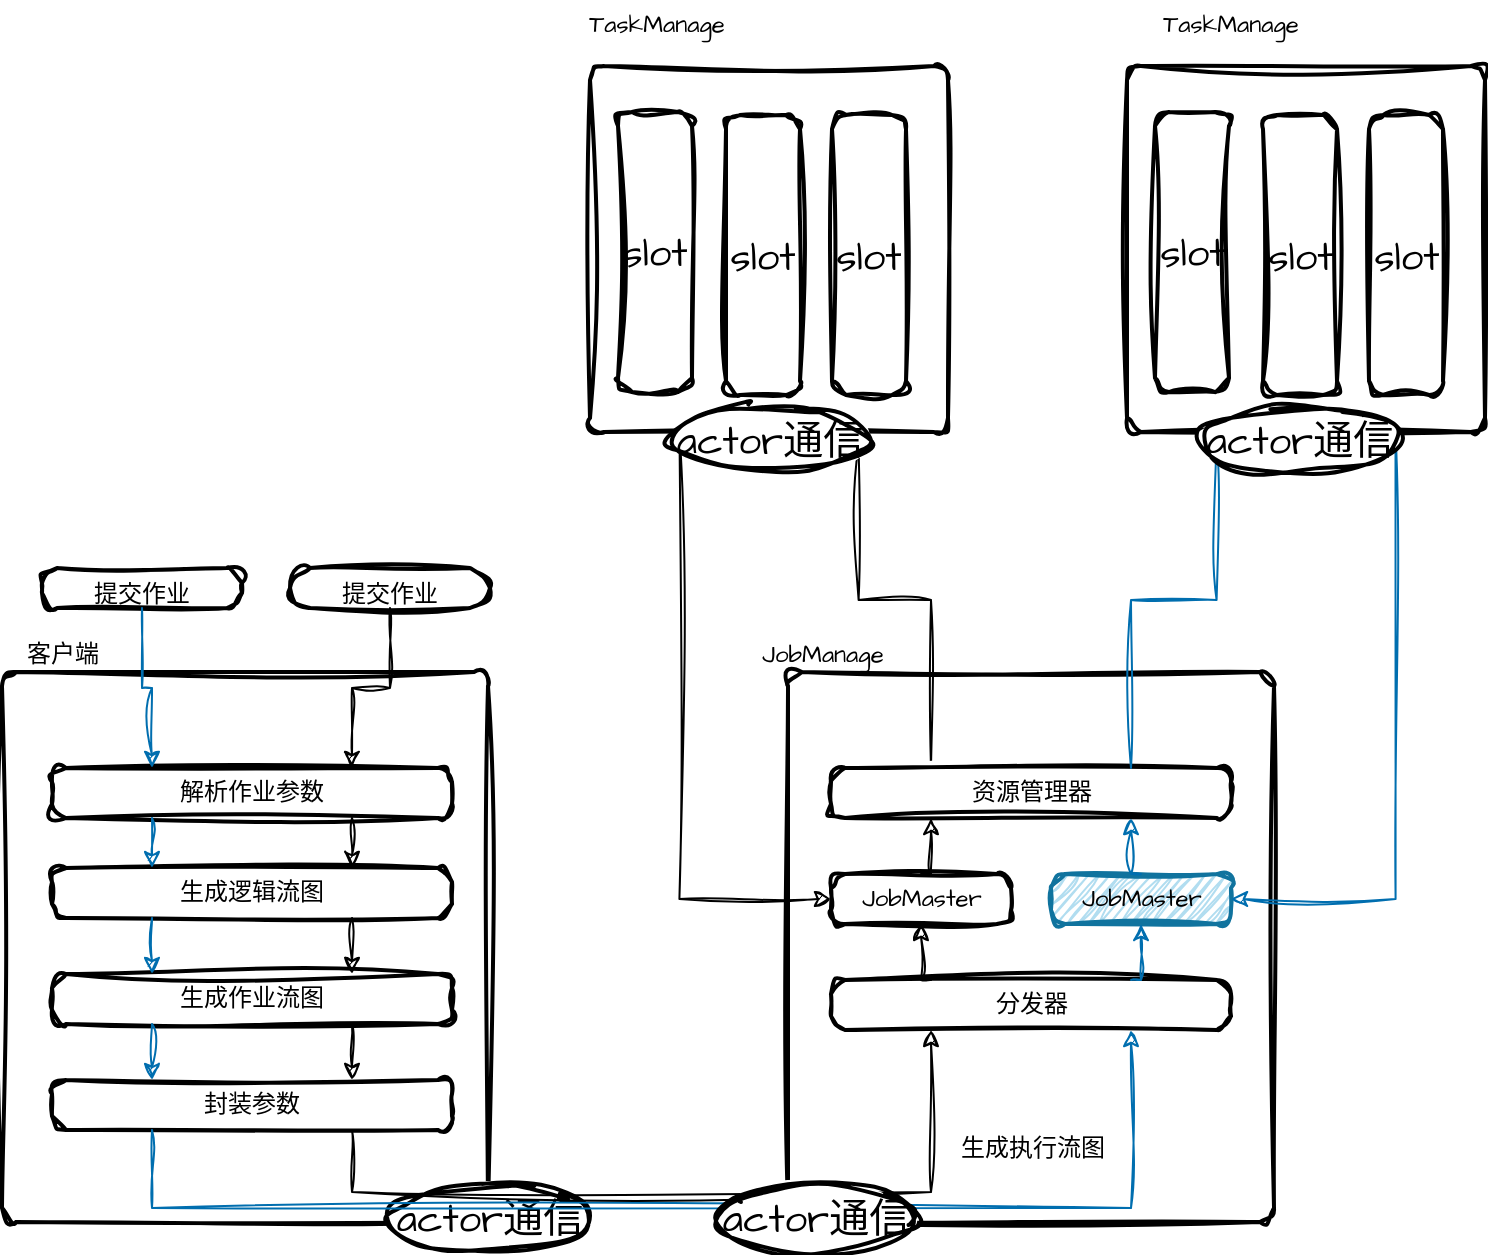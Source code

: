 <mxfile version="22.1.16" type="github">
  <diagram id="C5RBs43oDa-KdzZeNtuy" name="Page-1">
    <mxGraphModel dx="101628" dy="835" grid="1" gridSize="10" guides="1" tooltips="1" connect="1" arrows="1" fold="1" page="1" pageScale="1" pageWidth="100000" pageHeight="100000" math="0" shadow="0">
      <root>
        <mxCell id="WIyWlLk6GJQsqaUBKTNV-0" />
        <mxCell id="WIyWlLk6GJQsqaUBKTNV-1" parent="WIyWlLk6GJQsqaUBKTNV-0" />
        <mxCell id="ci8o1s_pTp_8QaGpbIez-78" value="" style="group" vertex="1" connectable="0" parent="WIyWlLk6GJQsqaUBKTNV-1">
          <mxGeometry x="-14440" y="900" width="741.5" height="626" as="geometry" />
        </mxCell>
        <mxCell id="ci8o1s_pTp_8QaGpbIez-36" value="" style="rounded=1;whiteSpace=wrap;html=1;absoluteArcSize=1;arcSize=14;strokeWidth=2;sketch=1;hachureGap=4;jiggle=2;curveFitting=1;fontFamily=Architects Daughter;fontSource=https%3A%2F%2Ffonts.googleapis.com%2Fcss%3Ffamily%3DArchitects%2BDaughter;fontSize=20;movable=1;resizable=1;rotatable=1;deletable=1;editable=1;locked=0;connectable=1;" vertex="1" parent="ci8o1s_pTp_8QaGpbIez-78">
          <mxGeometry x="393" y="336" width="243" height="275" as="geometry" />
        </mxCell>
        <mxCell id="ci8o1s_pTp_8QaGpbIez-41" value="" style="rounded=1;whiteSpace=wrap;html=1;absoluteArcSize=1;arcSize=14;strokeWidth=2;sketch=1;hachureGap=4;jiggle=2;curveFitting=1;fontFamily=Architects Daughter;fontSource=https%3A%2F%2Ffonts.googleapis.com%2Fcss%3Ffamily%3DArchitects%2BDaughter;fontSize=20;movable=1;resizable=1;rotatable=1;deletable=1;editable=1;locked=0;connectable=1;" vertex="1" parent="ci8o1s_pTp_8QaGpbIez-78">
          <mxGeometry x="294" y="33" width="179" height="183" as="geometry" />
        </mxCell>
        <mxCell id="ci8o1s_pTp_8QaGpbIez-25" value="" style="rounded=1;whiteSpace=wrap;html=1;absoluteArcSize=1;arcSize=14;strokeWidth=2;sketch=1;hachureGap=4;jiggle=2;curveFitting=1;fontFamily=Architects Daughter;fontSource=https%3A%2F%2Ffonts.googleapis.com%2Fcss%3Ffamily%3DArchitects%2BDaughter;fontSize=20;movable=1;resizable=1;rotatable=1;deletable=1;editable=1;locked=0;connectable=1;" vertex="1" parent="ci8o1s_pTp_8QaGpbIez-78">
          <mxGeometry y="336" width="243" height="275" as="geometry" />
        </mxCell>
        <mxCell id="ci8o1s_pTp_8QaGpbIez-27" value="&lt;font style=&quot;font-size: 12px;&quot;&gt;提交作业&lt;/font&gt;" style="rounded=1;whiteSpace=wrap;html=1;absoluteArcSize=1;arcSize=15;strokeWidth=2;sketch=1;hachureGap=4;jiggle=2;curveFitting=1;fontFamily=Architects Daughter;fontSource=https%3A%2F%2Ffonts.googleapis.com%2Fcss%3Ffamily%3DArchitects%2BDaughter;fontSize=20;movable=1;resizable=1;rotatable=1;deletable=1;editable=1;locked=0;connectable=1;" vertex="1" parent="ci8o1s_pTp_8QaGpbIez-78">
          <mxGeometry x="20" y="284" width="100" height="20" as="geometry" />
        </mxCell>
        <mxCell id="ci8o1s_pTp_8QaGpbIez-28" value="&lt;font style=&quot;font-size: 12px;&quot;&gt;提交作业&lt;/font&gt;" style="rounded=1;whiteSpace=wrap;html=1;absoluteArcSize=1;arcSize=79;strokeWidth=2;sketch=1;hachureGap=4;jiggle=2;curveFitting=1;fontFamily=Architects Daughter;fontSource=https%3A%2F%2Ffonts.googleapis.com%2Fcss%3Ffamily%3DArchitects%2BDaughter;fontSize=20;movable=1;resizable=1;rotatable=1;deletable=1;editable=1;locked=0;connectable=1;" vertex="1" parent="ci8o1s_pTp_8QaGpbIez-78">
          <mxGeometry x="144" y="284" width="100" height="20" as="geometry" />
        </mxCell>
        <mxCell id="ci8o1s_pTp_8QaGpbIez-30" value="解析作业参数" style="rounded=1;whiteSpace=wrap;html=1;absoluteArcSize=1;arcSize=14;strokeWidth=2;sketch=1;hachureGap=4;jiggle=2;curveFitting=1;fontFamily=Architects Daughter;fontSource=https%3A%2F%2Ffonts.googleapis.com%2Fcss%3Ffamily%3DArchitects%2BDaughter;fontSize=12;movable=1;resizable=1;rotatable=1;deletable=1;editable=1;locked=0;connectable=1;" vertex="1" parent="ci8o1s_pTp_8QaGpbIez-78">
          <mxGeometry x="25" y="384" width="200" height="25" as="geometry" />
        </mxCell>
        <mxCell id="ci8o1s_pTp_8QaGpbIez-65" style="edgeStyle=orthogonalEdgeStyle;rounded=0;sketch=1;hachureGap=4;jiggle=2;curveFitting=1;orthogonalLoop=1;jettySize=auto;html=1;exitX=0.5;exitY=1;exitDx=0;exitDy=0;entryX=0.25;entryY=0;entryDx=0;entryDy=0;fontFamily=Architects Daughter;fontSource=https%3A%2F%2Ffonts.googleapis.com%2Fcss%3Ffamily%3DArchitects%2BDaughter;fontSize=16;fillColor=#1ba1e2;strokeColor=#006EAF;movable=1;resizable=1;rotatable=1;deletable=1;editable=1;locked=0;connectable=1;" edge="1" parent="ci8o1s_pTp_8QaGpbIez-78" source="ci8o1s_pTp_8QaGpbIez-27" target="ci8o1s_pTp_8QaGpbIez-30">
          <mxGeometry relative="1" as="geometry" />
        </mxCell>
        <mxCell id="ci8o1s_pTp_8QaGpbIez-66" style="edgeStyle=orthogonalEdgeStyle;rounded=0;sketch=1;hachureGap=4;jiggle=2;curveFitting=1;orthogonalLoop=1;jettySize=auto;html=1;exitX=0.5;exitY=1;exitDx=0;exitDy=0;entryX=0.75;entryY=0;entryDx=0;entryDy=0;fontFamily=Architects Daughter;fontSource=https%3A%2F%2Ffonts.googleapis.com%2Fcss%3Ffamily%3DArchitects%2BDaughter;fontSize=16;movable=1;resizable=1;rotatable=1;deletable=1;editable=1;locked=0;connectable=1;" edge="1" parent="ci8o1s_pTp_8QaGpbIez-78" source="ci8o1s_pTp_8QaGpbIez-28" target="ci8o1s_pTp_8QaGpbIez-30">
          <mxGeometry relative="1" as="geometry" />
        </mxCell>
        <mxCell id="ci8o1s_pTp_8QaGpbIez-31" value="生成逻辑流图" style="rounded=1;whiteSpace=wrap;html=1;absoluteArcSize=1;arcSize=14;strokeWidth=2;sketch=1;hachureGap=4;jiggle=2;curveFitting=1;fontFamily=Architects Daughter;fontSource=https%3A%2F%2Ffonts.googleapis.com%2Fcss%3Ffamily%3DArchitects%2BDaughter;fontSize=12;movable=1;resizable=1;rotatable=1;deletable=1;editable=1;locked=0;connectable=1;" vertex="1" parent="ci8o1s_pTp_8QaGpbIez-78">
          <mxGeometry x="25" y="434" width="200" height="25" as="geometry" />
        </mxCell>
        <mxCell id="ci8o1s_pTp_8QaGpbIez-67" style="edgeStyle=orthogonalEdgeStyle;rounded=0;sketch=1;hachureGap=4;jiggle=2;curveFitting=1;orthogonalLoop=1;jettySize=auto;html=1;exitX=0.25;exitY=1;exitDx=0;exitDy=0;entryX=0.25;entryY=0;entryDx=0;entryDy=0;fontFamily=Architects Daughter;fontSource=https%3A%2F%2Ffonts.googleapis.com%2Fcss%3Ffamily%3DArchitects%2BDaughter;fontSize=16;fillColor=#1ba1e2;strokeColor=#006EAF;movable=1;resizable=1;rotatable=1;deletable=1;editable=1;locked=0;connectable=1;" edge="1" parent="ci8o1s_pTp_8QaGpbIez-78" source="ci8o1s_pTp_8QaGpbIez-30" target="ci8o1s_pTp_8QaGpbIez-31">
          <mxGeometry relative="1" as="geometry" />
        </mxCell>
        <mxCell id="ci8o1s_pTp_8QaGpbIez-68" style="edgeStyle=orthogonalEdgeStyle;rounded=0;sketch=1;hachureGap=4;jiggle=2;curveFitting=1;orthogonalLoop=1;jettySize=auto;html=1;exitX=0.75;exitY=1;exitDx=0;exitDy=0;entryX=0.75;entryY=0;entryDx=0;entryDy=0;fontFamily=Architects Daughter;fontSource=https%3A%2F%2Ffonts.googleapis.com%2Fcss%3Ffamily%3DArchitects%2BDaughter;fontSize=16;movable=1;resizable=1;rotatable=1;deletable=1;editable=1;locked=0;connectable=1;" edge="1" parent="ci8o1s_pTp_8QaGpbIez-78" source="ci8o1s_pTp_8QaGpbIez-30" target="ci8o1s_pTp_8QaGpbIez-31">
          <mxGeometry relative="1" as="geometry" />
        </mxCell>
        <mxCell id="ci8o1s_pTp_8QaGpbIez-32" value="生成作业流图" style="rounded=1;whiteSpace=wrap;html=1;absoluteArcSize=1;arcSize=14;strokeWidth=2;sketch=1;hachureGap=4;jiggle=2;curveFitting=1;fontFamily=Architects Daughter;fontSource=https%3A%2F%2Ffonts.googleapis.com%2Fcss%3Ffamily%3DArchitects%2BDaughter;fontSize=12;movable=1;resizable=1;rotatable=1;deletable=1;editable=1;locked=0;connectable=1;" vertex="1" parent="ci8o1s_pTp_8QaGpbIez-78">
          <mxGeometry x="25" y="487" width="200" height="25" as="geometry" />
        </mxCell>
        <mxCell id="ci8o1s_pTp_8QaGpbIez-69" style="edgeStyle=orthogonalEdgeStyle;rounded=0;sketch=1;hachureGap=4;jiggle=2;curveFitting=1;orthogonalLoop=1;jettySize=auto;html=1;exitX=0.25;exitY=1;exitDx=0;exitDy=0;entryX=0.25;entryY=0;entryDx=0;entryDy=0;fontFamily=Architects Daughter;fontSource=https%3A%2F%2Ffonts.googleapis.com%2Fcss%3Ffamily%3DArchitects%2BDaughter;fontSize=16;fillColor=#1ba1e2;strokeColor=#006EAF;movable=1;resizable=1;rotatable=1;deletable=1;editable=1;locked=0;connectable=1;" edge="1" parent="ci8o1s_pTp_8QaGpbIez-78" source="ci8o1s_pTp_8QaGpbIez-31" target="ci8o1s_pTp_8QaGpbIez-32">
          <mxGeometry relative="1" as="geometry" />
        </mxCell>
        <mxCell id="ci8o1s_pTp_8QaGpbIez-70" style="edgeStyle=orthogonalEdgeStyle;rounded=0;sketch=1;hachureGap=4;jiggle=2;curveFitting=1;orthogonalLoop=1;jettySize=auto;html=1;exitX=0.75;exitY=1;exitDx=0;exitDy=0;entryX=0.75;entryY=0;entryDx=0;entryDy=0;fontFamily=Architects Daughter;fontSource=https%3A%2F%2Ffonts.googleapis.com%2Fcss%3Ffamily%3DArchitects%2BDaughter;fontSize=16;movable=1;resizable=1;rotatable=1;deletable=1;editable=1;locked=0;connectable=1;" edge="1" parent="ci8o1s_pTp_8QaGpbIez-78" source="ci8o1s_pTp_8QaGpbIez-31" target="ci8o1s_pTp_8QaGpbIez-32">
          <mxGeometry relative="1" as="geometry" />
        </mxCell>
        <mxCell id="ci8o1s_pTp_8QaGpbIez-33" value="封装参数" style="rounded=1;whiteSpace=wrap;html=1;absoluteArcSize=1;arcSize=14;strokeWidth=2;sketch=1;hachureGap=4;jiggle=2;curveFitting=1;fontFamily=Architects Daughter;fontSource=https%3A%2F%2Ffonts.googleapis.com%2Fcss%3Ffamily%3DArchitects%2BDaughter;fontSize=12;movable=1;resizable=1;rotatable=1;deletable=1;editable=1;locked=0;connectable=1;" vertex="1" parent="ci8o1s_pTp_8QaGpbIez-78">
          <mxGeometry x="25" y="540" width="200" height="25" as="geometry" />
        </mxCell>
        <mxCell id="ci8o1s_pTp_8QaGpbIez-71" style="edgeStyle=orthogonalEdgeStyle;rounded=0;sketch=1;hachureGap=4;jiggle=2;curveFitting=1;orthogonalLoop=1;jettySize=auto;html=1;exitX=0.25;exitY=1;exitDx=0;exitDy=0;entryX=0.25;entryY=0;entryDx=0;entryDy=0;fontFamily=Architects Daughter;fontSource=https%3A%2F%2Ffonts.googleapis.com%2Fcss%3Ffamily%3DArchitects%2BDaughter;fontSize=16;fillColor=#1ba1e2;strokeColor=#006EAF;movable=1;resizable=1;rotatable=1;deletable=1;editable=1;locked=0;connectable=1;" edge="1" parent="ci8o1s_pTp_8QaGpbIez-78" source="ci8o1s_pTp_8QaGpbIez-32" target="ci8o1s_pTp_8QaGpbIez-33">
          <mxGeometry relative="1" as="geometry" />
        </mxCell>
        <mxCell id="ci8o1s_pTp_8QaGpbIez-72" style="edgeStyle=orthogonalEdgeStyle;rounded=0;sketch=1;hachureGap=4;jiggle=2;curveFitting=1;orthogonalLoop=1;jettySize=auto;html=1;exitX=0.75;exitY=1;exitDx=0;exitDy=0;entryX=0.75;entryY=0;entryDx=0;entryDy=0;fontFamily=Architects Daughter;fontSource=https%3A%2F%2Ffonts.googleapis.com%2Fcss%3Ffamily%3DArchitects%2BDaughter;fontSize=16;movable=1;resizable=1;rotatable=1;deletable=1;editable=1;locked=0;connectable=1;" edge="1" parent="ci8o1s_pTp_8QaGpbIez-78" source="ci8o1s_pTp_8QaGpbIez-32" target="ci8o1s_pTp_8QaGpbIez-33">
          <mxGeometry relative="1" as="geometry" />
        </mxCell>
        <mxCell id="ci8o1s_pTp_8QaGpbIez-34" value="actor通信" style="strokeWidth=2;html=1;shape=mxgraph.flowchart.start_1;whiteSpace=wrap;sketch=1;hachureGap=4;jiggle=2;curveFitting=1;fontFamily=Architects Daughter;fontSource=https%3A%2F%2Ffonts.googleapis.com%2Fcss%3Ffamily%3DArchitects%2BDaughter;fontSize=20;movable=1;resizable=1;rotatable=1;deletable=1;editable=1;locked=0;connectable=1;" vertex="1" parent="ci8o1s_pTp_8QaGpbIez-78">
          <mxGeometry x="194" y="592" width="100" height="34" as="geometry" />
        </mxCell>
        <mxCell id="ci8o1s_pTp_8QaGpbIez-37" value="分发器" style="rounded=1;whiteSpace=wrap;html=1;absoluteArcSize=1;arcSize=14;strokeWidth=2;sketch=1;hachureGap=4;jiggle=2;curveFitting=1;fontFamily=Architects Daughter;fontSource=https%3A%2F%2Ffonts.googleapis.com%2Fcss%3Ffamily%3DArchitects%2BDaughter;fontSize=12;movable=1;resizable=1;rotatable=1;deletable=1;editable=1;locked=0;connectable=1;" vertex="1" parent="ci8o1s_pTp_8QaGpbIez-78">
          <mxGeometry x="414.5" y="490" width="200" height="25" as="geometry" />
        </mxCell>
        <mxCell id="ci8o1s_pTp_8QaGpbIez-60" style="edgeStyle=orthogonalEdgeStyle;rounded=0;sketch=1;hachureGap=4;jiggle=2;curveFitting=1;orthogonalLoop=1;jettySize=auto;html=1;exitX=0.25;exitY=1;exitDx=0;exitDy=0;entryX=0.75;entryY=1;entryDx=0;entryDy=0;fontFamily=Architects Daughter;fontSource=https%3A%2F%2Ffonts.googleapis.com%2Fcss%3Ffamily%3DArchitects%2BDaughter;fontSize=16;fillColor=#1ba1e2;strokeColor=#006EAF;movable=1;resizable=1;rotatable=1;deletable=1;editable=1;locked=0;connectable=1;" edge="1" parent="ci8o1s_pTp_8QaGpbIez-78" source="ci8o1s_pTp_8QaGpbIez-33" target="ci8o1s_pTp_8QaGpbIez-37">
          <mxGeometry relative="1" as="geometry">
            <Array as="points">
              <mxPoint x="75" y="604" />
              <mxPoint x="565" y="604" />
            </Array>
          </mxGeometry>
        </mxCell>
        <mxCell id="ci8o1s_pTp_8QaGpbIez-61" style="edgeStyle=orthogonalEdgeStyle;rounded=0;sketch=1;hachureGap=4;jiggle=2;curveFitting=1;orthogonalLoop=1;jettySize=auto;html=1;exitX=0.75;exitY=1;exitDx=0;exitDy=0;entryX=0.25;entryY=1;entryDx=0;entryDy=0;fontFamily=Architects Daughter;fontSource=https%3A%2F%2Ffonts.googleapis.com%2Fcss%3Ffamily%3DArchitects%2BDaughter;fontSize=16;movable=1;resizable=1;rotatable=1;deletable=1;editable=1;locked=0;connectable=1;" edge="1" parent="ci8o1s_pTp_8QaGpbIez-78" source="ci8o1s_pTp_8QaGpbIez-33" target="ci8o1s_pTp_8QaGpbIez-37">
          <mxGeometry relative="1" as="geometry">
            <Array as="points">
              <mxPoint x="175" y="596" />
              <mxPoint x="465" y="596" />
            </Array>
          </mxGeometry>
        </mxCell>
        <mxCell id="ci8o1s_pTp_8QaGpbIez-38" value="JobMaster" style="rounded=1;whiteSpace=wrap;html=1;absoluteArcSize=1;arcSize=14;strokeWidth=2;sketch=1;hachureGap=4;jiggle=2;curveFitting=1;fontFamily=Architects Daughter;fontSource=https%3A%2F%2Ffonts.googleapis.com%2Fcss%3Ffamily%3DArchitects%2BDaughter;fontSize=12;movable=1;resizable=1;rotatable=1;deletable=1;editable=1;locked=0;connectable=1;" vertex="1" parent="ci8o1s_pTp_8QaGpbIez-78">
          <mxGeometry x="414.5" y="437" width="90" height="25" as="geometry" />
        </mxCell>
        <mxCell id="ci8o1s_pTp_8QaGpbIez-53" style="edgeStyle=orthogonalEdgeStyle;rounded=0;sketch=1;hachureGap=4;jiggle=2;curveFitting=1;orthogonalLoop=1;jettySize=auto;html=1;exitX=0.25;exitY=1;exitDx=0;exitDy=0;entryX=0;entryY=0.5;entryDx=0;entryDy=0;fontFamily=Architects Daughter;fontSource=https%3A%2F%2Ffonts.googleapis.com%2Fcss%3Ffamily%3DArchitects%2BDaughter;fontSize=16;movable=1;resizable=1;rotatable=1;deletable=1;editable=1;locked=0;connectable=1;" edge="1" parent="ci8o1s_pTp_8QaGpbIez-78" source="ci8o1s_pTp_8QaGpbIez-41" target="ci8o1s_pTp_8QaGpbIez-38">
          <mxGeometry relative="1" as="geometry" />
        </mxCell>
        <mxCell id="ci8o1s_pTp_8QaGpbIez-58" style="edgeStyle=orthogonalEdgeStyle;rounded=0;sketch=1;hachureGap=4;jiggle=2;curveFitting=1;orthogonalLoop=1;jettySize=auto;html=1;exitX=0.25;exitY=0;exitDx=0;exitDy=0;entryX=0.5;entryY=1;entryDx=0;entryDy=0;fontFamily=Architects Daughter;fontSource=https%3A%2F%2Ffonts.googleapis.com%2Fcss%3Ffamily%3DArchitects%2BDaughter;fontSize=16;movable=1;resizable=1;rotatable=1;deletable=1;editable=1;locked=0;connectable=1;" edge="1" parent="ci8o1s_pTp_8QaGpbIez-78" source="ci8o1s_pTp_8QaGpbIez-37" target="ci8o1s_pTp_8QaGpbIez-38">
          <mxGeometry relative="1" as="geometry" />
        </mxCell>
        <mxCell id="ci8o1s_pTp_8QaGpbIez-39" value="JobMaster" style="rounded=1;whiteSpace=wrap;html=1;absoluteArcSize=1;arcSize=14;strokeWidth=2;sketch=1;hachureGap=4;jiggle=2;curveFitting=1;fontFamily=Architects Daughter;fontSource=https%3A%2F%2Ffonts.googleapis.com%2Fcss%3Ffamily%3DArchitects%2BDaughter;fontSize=12;fillColor=#b1ddf0;strokeColor=#10739e;movable=1;resizable=1;rotatable=1;deletable=1;editable=1;locked=0;connectable=1;" vertex="1" parent="ci8o1s_pTp_8QaGpbIez-78">
          <mxGeometry x="524.5" y="437" width="90" height="25" as="geometry" />
        </mxCell>
        <mxCell id="ci8o1s_pTp_8QaGpbIez-59" style="edgeStyle=orthogonalEdgeStyle;rounded=0;sketch=1;hachureGap=4;jiggle=2;curveFitting=1;orthogonalLoop=1;jettySize=auto;html=1;exitX=0.75;exitY=0;exitDx=0;exitDy=0;entryX=0.5;entryY=1;entryDx=0;entryDy=0;fontFamily=Architects Daughter;fontSource=https%3A%2F%2Ffonts.googleapis.com%2Fcss%3Ffamily%3DArchitects%2BDaughter;fontSize=16;fillColor=#1ba1e2;strokeColor=#006EAF;movable=1;resizable=1;rotatable=1;deletable=1;editable=1;locked=0;connectable=1;" edge="1" parent="ci8o1s_pTp_8QaGpbIez-78" source="ci8o1s_pTp_8QaGpbIez-37" target="ci8o1s_pTp_8QaGpbIez-39">
          <mxGeometry relative="1" as="geometry" />
        </mxCell>
        <mxCell id="ci8o1s_pTp_8QaGpbIez-51" style="edgeStyle=orthogonalEdgeStyle;rounded=0;sketch=1;hachureGap=4;jiggle=2;curveFitting=1;orthogonalLoop=1;jettySize=auto;html=1;exitX=0.25;exitY=0;exitDx=0;exitDy=0;entryX=0.75;entryY=1;entryDx=0;entryDy=0;fontFamily=Architects Daughter;fontSource=https%3A%2F%2Ffonts.googleapis.com%2Fcss%3Ffamily%3DArchitects%2BDaughter;fontSize=16;movable=1;resizable=1;rotatable=1;deletable=1;editable=1;locked=0;connectable=1;" edge="1" parent="ci8o1s_pTp_8QaGpbIez-78" source="ci8o1s_pTp_8QaGpbIez-40" target="ci8o1s_pTp_8QaGpbIez-41">
          <mxGeometry relative="1" as="geometry" />
        </mxCell>
        <mxCell id="ci8o1s_pTp_8QaGpbIez-40" value="资源管理器" style="rounded=1;whiteSpace=wrap;html=1;absoluteArcSize=1;arcSize=14;strokeWidth=2;sketch=1;hachureGap=4;jiggle=2;curveFitting=1;fontFamily=Architects Daughter;fontSource=https%3A%2F%2Ffonts.googleapis.com%2Fcss%3Ffamily%3DArchitects%2BDaughter;fontSize=12;movable=1;resizable=1;rotatable=1;deletable=1;editable=1;locked=0;connectable=1;" vertex="1" parent="ci8o1s_pTp_8QaGpbIez-78">
          <mxGeometry x="414.5" y="384" width="200" height="25" as="geometry" />
        </mxCell>
        <mxCell id="ci8o1s_pTp_8QaGpbIez-56" style="edgeStyle=orthogonalEdgeStyle;rounded=0;sketch=1;hachureGap=4;jiggle=2;curveFitting=1;orthogonalLoop=1;jettySize=auto;html=1;exitX=0.5;exitY=0;exitDx=0;exitDy=0;entryX=0.25;entryY=1;entryDx=0;entryDy=0;fontFamily=Architects Daughter;fontSource=https%3A%2F%2Ffonts.googleapis.com%2Fcss%3Ffamily%3DArchitects%2BDaughter;fontSize=16;movable=1;resizable=1;rotatable=1;deletable=1;editable=1;locked=0;connectable=1;" edge="1" parent="ci8o1s_pTp_8QaGpbIez-78" source="ci8o1s_pTp_8QaGpbIez-38" target="ci8o1s_pTp_8QaGpbIez-40">
          <mxGeometry relative="1" as="geometry" />
        </mxCell>
        <mxCell id="ci8o1s_pTp_8QaGpbIez-57" style="edgeStyle=orthogonalEdgeStyle;rounded=0;sketch=1;hachureGap=4;jiggle=2;curveFitting=1;orthogonalLoop=1;jettySize=auto;html=1;exitX=0.5;exitY=0;exitDx=0;exitDy=0;entryX=0.75;entryY=1;entryDx=0;entryDy=0;fontFamily=Architects Daughter;fontSource=https%3A%2F%2Ffonts.googleapis.com%2Fcss%3Ffamily%3DArchitects%2BDaughter;fontSize=16;fillColor=#1ba1e2;strokeColor=#006EAF;movable=1;resizable=1;rotatable=1;deletable=1;editable=1;locked=0;connectable=1;" edge="1" parent="ci8o1s_pTp_8QaGpbIez-78" source="ci8o1s_pTp_8QaGpbIez-39" target="ci8o1s_pTp_8QaGpbIez-40">
          <mxGeometry relative="1" as="geometry" />
        </mxCell>
        <mxCell id="ci8o1s_pTp_8QaGpbIez-42" value="slot" style="rounded=1;whiteSpace=wrap;html=1;absoluteArcSize=1;arcSize=14;strokeWidth=2;sketch=1;hachureGap=4;jiggle=2;curveFitting=1;fontFamily=Architects Daughter;fontSource=https%3A%2F%2Ffonts.googleapis.com%2Fcss%3Ffamily%3DArchitects%2BDaughter;fontSize=20;movable=1;resizable=1;rotatable=1;deletable=1;editable=1;locked=0;connectable=1;" vertex="1" parent="ci8o1s_pTp_8QaGpbIez-78">
          <mxGeometry x="308" y="56" width="37" height="140" as="geometry" />
        </mxCell>
        <mxCell id="ci8o1s_pTp_8QaGpbIez-43" value="slot" style="rounded=1;whiteSpace=wrap;html=1;absoluteArcSize=1;arcSize=14;strokeWidth=2;sketch=1;hachureGap=4;jiggle=2;curveFitting=1;fontFamily=Architects Daughter;fontSource=https%3A%2F%2Ffonts.googleapis.com%2Fcss%3Ffamily%3DArchitects%2BDaughter;fontSize=20;movable=1;resizable=1;rotatable=1;deletable=1;editable=1;locked=0;connectable=1;" vertex="1" parent="ci8o1s_pTp_8QaGpbIez-78">
          <mxGeometry x="362" y="57.5" width="37" height="140" as="geometry" />
        </mxCell>
        <mxCell id="ci8o1s_pTp_8QaGpbIez-44" value="slot" style="rounded=1;whiteSpace=wrap;html=1;absoluteArcSize=1;arcSize=14;strokeWidth=2;sketch=1;hachureGap=4;jiggle=2;curveFitting=1;fontFamily=Architects Daughter;fontSource=https%3A%2F%2Ffonts.googleapis.com%2Fcss%3Ffamily%3DArchitects%2BDaughter;fontSize=20;movable=1;resizable=1;rotatable=1;deletable=1;editable=1;locked=0;connectable=1;" vertex="1" parent="ci8o1s_pTp_8QaGpbIez-78">
          <mxGeometry x="415" y="57.5" width="37" height="140" as="geometry" />
        </mxCell>
        <mxCell id="ci8o1s_pTp_8QaGpbIez-54" style="edgeStyle=orthogonalEdgeStyle;rounded=0;sketch=1;hachureGap=4;jiggle=2;curveFitting=1;orthogonalLoop=1;jettySize=auto;html=1;exitX=0.75;exitY=1;exitDx=0;exitDy=0;entryX=1;entryY=0.5;entryDx=0;entryDy=0;fontFamily=Architects Daughter;fontSource=https%3A%2F%2Ffonts.googleapis.com%2Fcss%3Ffamily%3DArchitects%2BDaughter;fontSize=16;fillColor=#1ba1e2;strokeColor=#006EAF;movable=1;resizable=1;rotatable=1;deletable=1;editable=1;locked=0;connectable=1;" edge="1" parent="ci8o1s_pTp_8QaGpbIez-78" source="ci8o1s_pTp_8QaGpbIez-46" target="ci8o1s_pTp_8QaGpbIez-39">
          <mxGeometry relative="1" as="geometry" />
        </mxCell>
        <mxCell id="ci8o1s_pTp_8QaGpbIez-46" value="" style="rounded=1;whiteSpace=wrap;html=1;absoluteArcSize=1;arcSize=14;strokeWidth=2;sketch=1;hachureGap=4;jiggle=2;curveFitting=1;fontFamily=Architects Daughter;fontSource=https%3A%2F%2Ffonts.googleapis.com%2Fcss%3Ffamily%3DArchitects%2BDaughter;fontSize=20;movable=1;resizable=1;rotatable=1;deletable=1;editable=1;locked=0;connectable=1;" vertex="1" parent="ci8o1s_pTp_8QaGpbIez-78">
          <mxGeometry x="562.5" y="33" width="179" height="183" as="geometry" />
        </mxCell>
        <mxCell id="ci8o1s_pTp_8QaGpbIez-52" style="edgeStyle=orthogonalEdgeStyle;rounded=0;sketch=1;hachureGap=4;jiggle=2;curveFitting=1;orthogonalLoop=1;jettySize=auto;html=1;exitX=0.75;exitY=0;exitDx=0;exitDy=0;entryX=0.25;entryY=1;entryDx=0;entryDy=0;fontFamily=Architects Daughter;fontSource=https%3A%2F%2Ffonts.googleapis.com%2Fcss%3Ffamily%3DArchitects%2BDaughter;fontSize=16;fillColor=#1ba1e2;strokeColor=#006EAF;movable=1;resizable=1;rotatable=1;deletable=1;editable=1;locked=0;connectable=1;" edge="1" parent="ci8o1s_pTp_8QaGpbIez-78" source="ci8o1s_pTp_8QaGpbIez-40" target="ci8o1s_pTp_8QaGpbIez-46">
          <mxGeometry relative="1" as="geometry" />
        </mxCell>
        <mxCell id="ci8o1s_pTp_8QaGpbIez-47" value="slot" style="rounded=1;whiteSpace=wrap;html=1;absoluteArcSize=1;arcSize=14;strokeWidth=2;sketch=1;hachureGap=4;jiggle=2;curveFitting=1;fontFamily=Architects Daughter;fontSource=https%3A%2F%2Ffonts.googleapis.com%2Fcss%3Ffamily%3DArchitects%2BDaughter;fontSize=20;movable=1;resizable=1;rotatable=1;deletable=1;editable=1;locked=0;connectable=1;" vertex="1" parent="ci8o1s_pTp_8QaGpbIez-78">
          <mxGeometry x="576.5" y="56" width="37" height="140" as="geometry" />
        </mxCell>
        <mxCell id="ci8o1s_pTp_8QaGpbIez-48" value="slot" style="rounded=1;whiteSpace=wrap;html=1;absoluteArcSize=1;arcSize=14;strokeWidth=2;sketch=1;hachureGap=4;jiggle=2;curveFitting=1;fontFamily=Architects Daughter;fontSource=https%3A%2F%2Ffonts.googleapis.com%2Fcss%3Ffamily%3DArchitects%2BDaughter;fontSize=20;movable=1;resizable=1;rotatable=1;deletable=1;editable=1;locked=0;connectable=1;" vertex="1" parent="ci8o1s_pTp_8QaGpbIez-78">
          <mxGeometry x="630.5" y="57.5" width="37" height="140" as="geometry" />
        </mxCell>
        <mxCell id="ci8o1s_pTp_8QaGpbIez-49" value="slot" style="rounded=1;whiteSpace=wrap;html=1;absoluteArcSize=1;arcSize=14;strokeWidth=2;sketch=1;hachureGap=4;jiggle=2;curveFitting=1;fontFamily=Architects Daughter;fontSource=https%3A%2F%2Ffonts.googleapis.com%2Fcss%3Ffamily%3DArchitects%2BDaughter;fontSize=20;movable=1;resizable=1;rotatable=1;deletable=1;editable=1;locked=0;connectable=1;" vertex="1" parent="ci8o1s_pTp_8QaGpbIez-78">
          <mxGeometry x="683.5" y="57.5" width="37" height="140" as="geometry" />
        </mxCell>
        <mxCell id="ci8o1s_pTp_8QaGpbIez-50" value="生成执行流图" style="text;html=1;align=center;verticalAlign=middle;resizable=1;points=[];autosize=1;strokeColor=none;fillColor=none;fontSize=12;fontFamily=Architects Daughter;movable=1;rotatable=1;deletable=1;editable=1;locked=0;connectable=1;" vertex="1" parent="ci8o1s_pTp_8QaGpbIez-78">
          <mxGeometry x="469.5" y="562" width="90" height="26" as="geometry" />
        </mxCell>
        <mxCell id="ci8o1s_pTp_8QaGpbIez-62" value="actor通信" style="strokeWidth=2;html=1;shape=mxgraph.flowchart.start_1;whiteSpace=wrap;sketch=1;hachureGap=4;jiggle=2;curveFitting=1;fontFamily=Architects Daughter;fontSource=https%3A%2F%2Ffonts.googleapis.com%2Fcss%3Ffamily%3DArchitects%2BDaughter;fontSize=20;movable=1;resizable=1;rotatable=1;deletable=1;editable=1;locked=0;connectable=1;" vertex="1" parent="ci8o1s_pTp_8QaGpbIez-78">
          <mxGeometry x="357" y="592" width="100" height="34" as="geometry" />
        </mxCell>
        <mxCell id="ci8o1s_pTp_8QaGpbIez-63" value="actor通信" style="strokeWidth=2;html=1;shape=mxgraph.flowchart.start_1;whiteSpace=wrap;sketch=1;hachureGap=4;jiggle=2;curveFitting=1;fontFamily=Architects Daughter;fontSource=https%3A%2F%2Ffonts.googleapis.com%2Fcss%3Ffamily%3DArchitects%2BDaughter;fontSize=20;movable=1;resizable=1;rotatable=1;deletable=1;editable=1;locked=0;connectable=1;" vertex="1" parent="ci8o1s_pTp_8QaGpbIez-78">
          <mxGeometry x="333.5" y="203" width="100" height="34" as="geometry" />
        </mxCell>
        <mxCell id="ci8o1s_pTp_8QaGpbIez-64" value="actor通信" style="strokeWidth=2;html=1;shape=mxgraph.flowchart.start_1;whiteSpace=wrap;sketch=1;hachureGap=4;jiggle=2;curveFitting=1;fontFamily=Architects Daughter;fontSource=https%3A%2F%2Ffonts.googleapis.com%2Fcss%3Ffamily%3DArchitects%2BDaughter;fontSize=20;movable=1;resizable=1;rotatable=1;deletable=1;editable=1;locked=0;connectable=1;" vertex="1" parent="ci8o1s_pTp_8QaGpbIez-78">
          <mxGeometry x="599" y="203" width="100" height="34" as="geometry" />
        </mxCell>
        <mxCell id="ci8o1s_pTp_8QaGpbIez-74" value="客户端" style="text;html=1;align=center;verticalAlign=middle;resizable=1;points=[];autosize=1;strokeColor=none;fillColor=none;fontSize=12;fontFamily=Architects Daughter;movable=1;rotatable=1;deletable=1;editable=1;locked=0;connectable=1;" vertex="1" parent="ci8o1s_pTp_8QaGpbIez-78">
          <mxGeometry x="2.5" y="315" width="54" height="26" as="geometry" />
        </mxCell>
        <mxCell id="ci8o1s_pTp_8QaGpbIez-75" value="JobManage" style="text;html=1;align=center;verticalAlign=middle;resizable=1;points=[];autosize=1;strokeColor=none;fillColor=none;fontSize=12;fontFamily=Architects Daughter;movable=1;rotatable=1;deletable=1;editable=1;locked=0;connectable=1;" vertex="1" parent="ci8o1s_pTp_8QaGpbIez-78">
          <mxGeometry x="370" y="315" width="79" height="26" as="geometry" />
        </mxCell>
        <mxCell id="ci8o1s_pTp_8QaGpbIez-76" value="TaskManage" style="text;html=1;align=center;verticalAlign=middle;resizable=1;points=[];autosize=1;strokeColor=none;fillColor=none;fontSize=12;fontFamily=Architects Daughter;movable=1;rotatable=1;deletable=1;editable=1;locked=0;connectable=1;" vertex="1" parent="ci8o1s_pTp_8QaGpbIez-78">
          <mxGeometry x="284" width="86" height="26" as="geometry" />
        </mxCell>
        <mxCell id="ci8o1s_pTp_8QaGpbIez-77" value="TaskManage" style="text;html=1;align=center;verticalAlign=middle;resizable=1;points=[];autosize=1;strokeColor=none;fillColor=none;fontSize=12;fontFamily=Architects Daughter;movable=1;rotatable=1;deletable=1;editable=1;locked=0;connectable=1;" vertex="1" parent="ci8o1s_pTp_8QaGpbIez-78">
          <mxGeometry x="571" width="86" height="26" as="geometry" />
        </mxCell>
      </root>
    </mxGraphModel>
  </diagram>
</mxfile>
